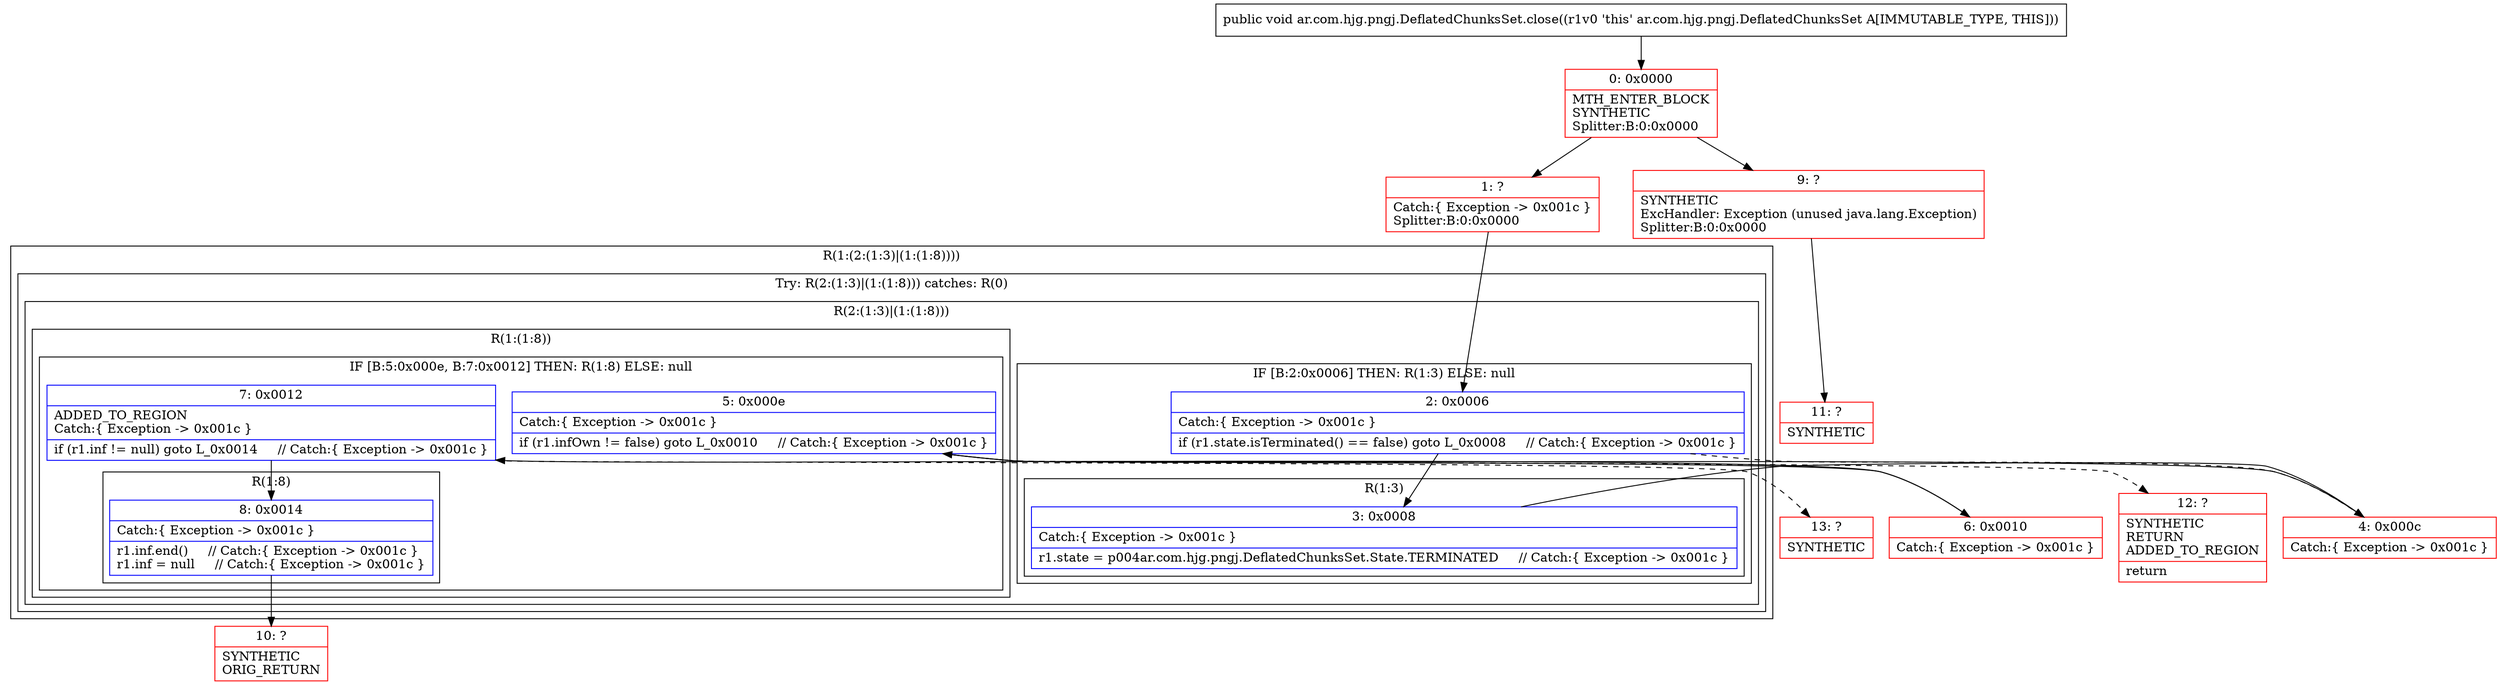 digraph "CFG forar.com.hjg.pngj.DeflatedChunksSet.close()V" {
subgraph cluster_Region_767321102 {
label = "R(1:(2:(1:3)|(1:(1:8))))";
node [shape=record,color=blue];
subgraph cluster_TryCatchRegion_326856436 {
label = "Try: R(2:(1:3)|(1:(1:8))) catches: R(0)";
node [shape=record,color=blue];
subgraph cluster_Region_1501931629 {
label = "R(2:(1:3)|(1:(1:8)))";
node [shape=record,color=blue];
subgraph cluster_IfRegion_1000402242 {
label = "IF [B:2:0x0006] THEN: R(1:3) ELSE: null";
node [shape=record,color=blue];
Node_2 [shape=record,label="{2\:\ 0x0006|Catch:\{ Exception \-\> 0x001c \}\l|if (r1.state.isTerminated() == false) goto L_0x0008     \/\/ Catch:\{ Exception \-\> 0x001c \}\l}"];
subgraph cluster_Region_1978823212 {
label = "R(1:3)";
node [shape=record,color=blue];
Node_3 [shape=record,label="{3\:\ 0x0008|Catch:\{ Exception \-\> 0x001c \}\l|r1.state = p004ar.com.hjg.pngj.DeflatedChunksSet.State.TERMINATED     \/\/ Catch:\{ Exception \-\> 0x001c \}\l}"];
}
}
subgraph cluster_Region_1035386536 {
label = "R(1:(1:8))";
node [shape=record,color=blue];
subgraph cluster_IfRegion_1225047987 {
label = "IF [B:5:0x000e, B:7:0x0012] THEN: R(1:8) ELSE: null";
node [shape=record,color=blue];
Node_5 [shape=record,label="{5\:\ 0x000e|Catch:\{ Exception \-\> 0x001c \}\l|if (r1.infOwn != false) goto L_0x0010     \/\/ Catch:\{ Exception \-\> 0x001c \}\l}"];
Node_7 [shape=record,label="{7\:\ 0x0012|ADDED_TO_REGION\lCatch:\{ Exception \-\> 0x001c \}\l|if (r1.inf != null) goto L_0x0014     \/\/ Catch:\{ Exception \-\> 0x001c \}\l}"];
subgraph cluster_Region_1970438444 {
label = "R(1:8)";
node [shape=record,color=blue];
Node_8 [shape=record,label="{8\:\ 0x0014|Catch:\{ Exception \-\> 0x001c \}\l|r1.inf.end()     \/\/ Catch:\{ Exception \-\> 0x001c \}\lr1.inf = null     \/\/ Catch:\{ Exception \-\> 0x001c \}\l}"];
}
}
}
}
subgraph cluster_Region_335015612 {
label = "R(0) | ExcHandler: Exception (unused java.lang.Exception)\l";
node [shape=record,color=blue];
}
}
}
subgraph cluster_Region_335015612 {
label = "R(0) | ExcHandler: Exception (unused java.lang.Exception)\l";
node [shape=record,color=blue];
}
Node_0 [shape=record,color=red,label="{0\:\ 0x0000|MTH_ENTER_BLOCK\lSYNTHETIC\lSplitter:B:0:0x0000\l}"];
Node_1 [shape=record,color=red,label="{1\:\ ?|Catch:\{ Exception \-\> 0x001c \}\lSplitter:B:0:0x0000\l}"];
Node_4 [shape=record,color=red,label="{4\:\ 0x000c|Catch:\{ Exception \-\> 0x001c \}\l}"];
Node_6 [shape=record,color=red,label="{6\:\ 0x0010|Catch:\{ Exception \-\> 0x001c \}\l}"];
Node_9 [shape=record,color=red,label="{9\:\ ?|SYNTHETIC\lExcHandler: Exception (unused java.lang.Exception)\lSplitter:B:0:0x0000\l}"];
Node_10 [shape=record,color=red,label="{10\:\ ?|SYNTHETIC\lORIG_RETURN\l}"];
Node_11 [shape=record,color=red,label="{11\:\ ?|SYNTHETIC\l}"];
Node_12 [shape=record,color=red,label="{12\:\ ?|SYNTHETIC\lRETURN\lADDED_TO_REGION\l|return\l}"];
Node_13 [shape=record,color=red,label="{13\:\ ?|SYNTHETIC\l}"];
MethodNode[shape=record,label="{public void ar.com.hjg.pngj.DeflatedChunksSet.close((r1v0 'this' ar.com.hjg.pngj.DeflatedChunksSet A[IMMUTABLE_TYPE, THIS])) }"];
MethodNode -> Node_0;
Node_2 -> Node_3;
Node_2 -> Node_4[style=dashed];
Node_3 -> Node_4;
Node_5 -> Node_6;
Node_5 -> Node_12[style=dashed];
Node_7 -> Node_8;
Node_7 -> Node_13[style=dashed];
Node_8 -> Node_10;
Node_0 -> Node_1;
Node_0 -> Node_9;
Node_1 -> Node_2;
Node_4 -> Node_5;
Node_6 -> Node_7;
Node_9 -> Node_11;
}


